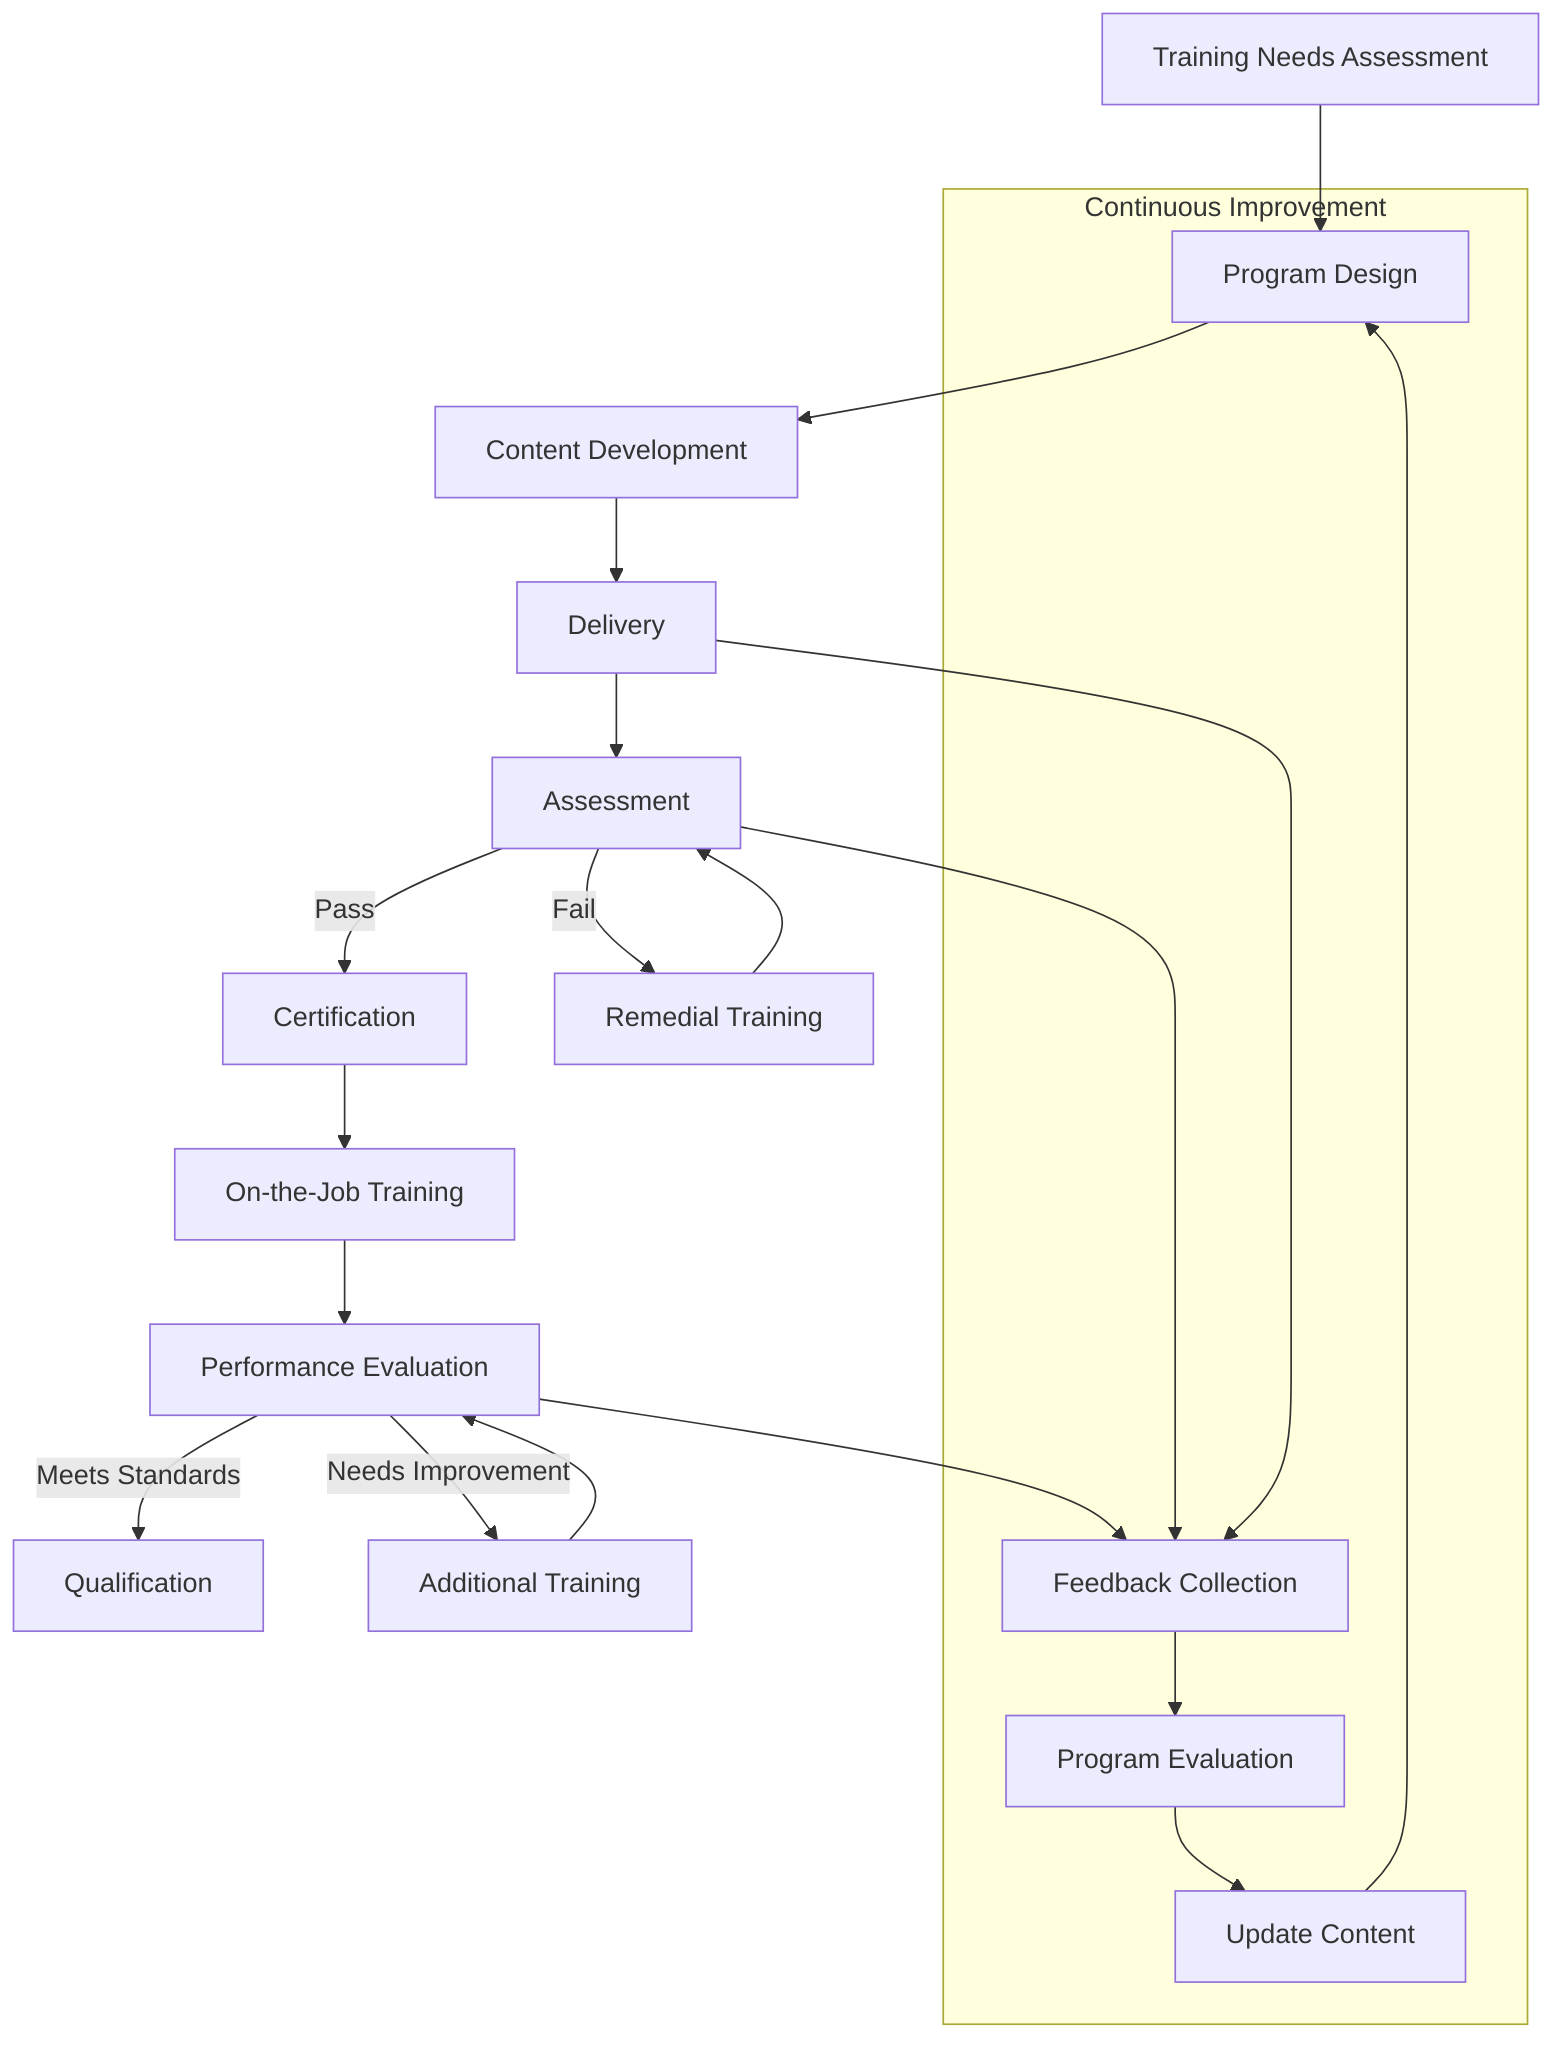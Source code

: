 flowchart TD
    A[Training Needs Assessment] --> B[Program Design]
    B --> C[Content Development]
    C --> D[Delivery]
    D --> E[Assessment]
    E -->|Pass| F[Certification]
    E -->|Fail| G[Remedial Training]
    G --> E
    F --> H[On-the-Job Training]
    H --> I[Performance Evaluation]
    I -->|Meets Standards| J[Qualification]
    I -->|Needs Improvement| K[Additional Training]
    K --> I
    
    subgraph "Continuous Improvement"
    L[Feedback Collection]
    M[Program Evaluation]
    N[Update Content]
    L --> M --> N --> B
    end
    
    D --> L
    E --> L
    I --> L